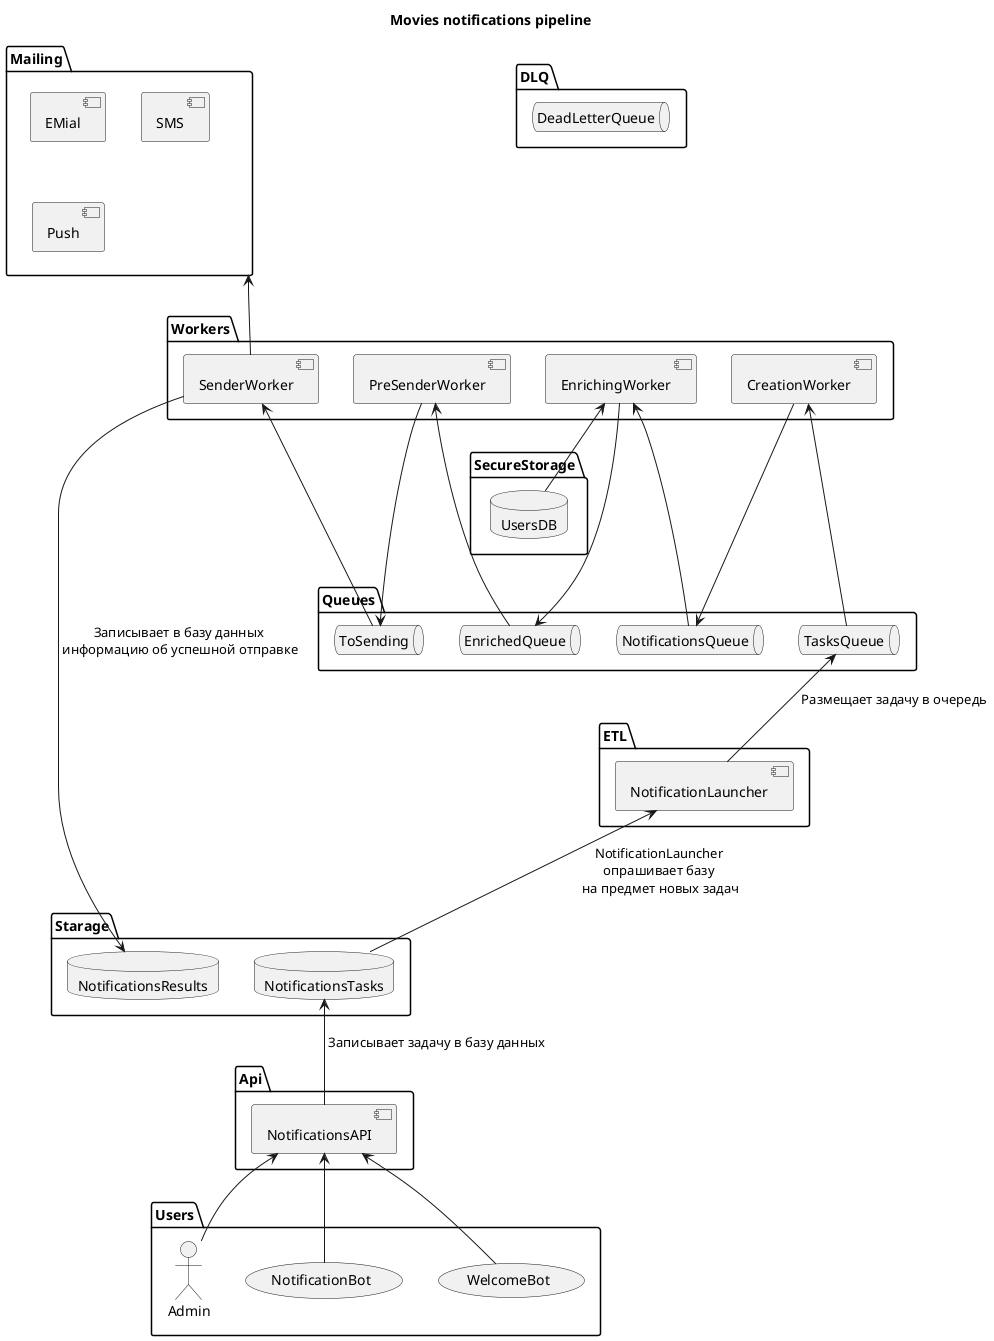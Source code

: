 @startuml


title
<b>Movies notifications pipeline</b>
end title

package Users {
    actor Admin
    usecase NotificationBot
    usecase WelcomeBot
}

package ETL {
    component NotificationLauncher
}

package Starage {
    database NotificationsTasks
    database NotificationsResults
}

package SecureStorage {
    database UsersDB
}

package Api {
    component NotificationsAPI
}

package Queues {
    queue TasksQueue
    queue NotificationsQueue
    queue EnrichedQueue
    queue ToSending
}

package DLQ {
    queue DeadLetterQueue
}

package Workers {
    component CreationWorker
    component EnrichingWorker
    component PreSenderWorker
    component SenderWorker
}

package Mailing {
    component EMial
    component SMS
    component Push
}

Admin -up-> NotificationsAPI
NotificationBot  -up-> NotificationsAPI
WelcomeBot  -up-> NotificationsAPI
NotificationsAPI -up-> NotificationsTasks: " Записывает задачу в базу данных"
NotificationsTasks -up-> NotificationLauncher: "NotificationLauncher \nопрашивает базу \nна предмет новых задач"
NotificationLauncher -up-> TasksQueue: " Размещает задачу в очередь"
TasksQueue --up-> CreationWorker
CreationWorker --down-> NotificationsQueue
NotificationsQueue --up-> EnrichingWorker
EnrichingWorker --down-> EnrichedQueue
EnrichingWorker <-- UsersDB
EnrichedQueue --up-> PreSenderWorker
PreSenderWorker --down-> ToSending
ToSending --up-> SenderWorker
SenderWorker --down-> NotificationsResults: " Записывает в базу данных \n информацию об успешной отправке"
SenderWorker --up-> Mailing

@enduml